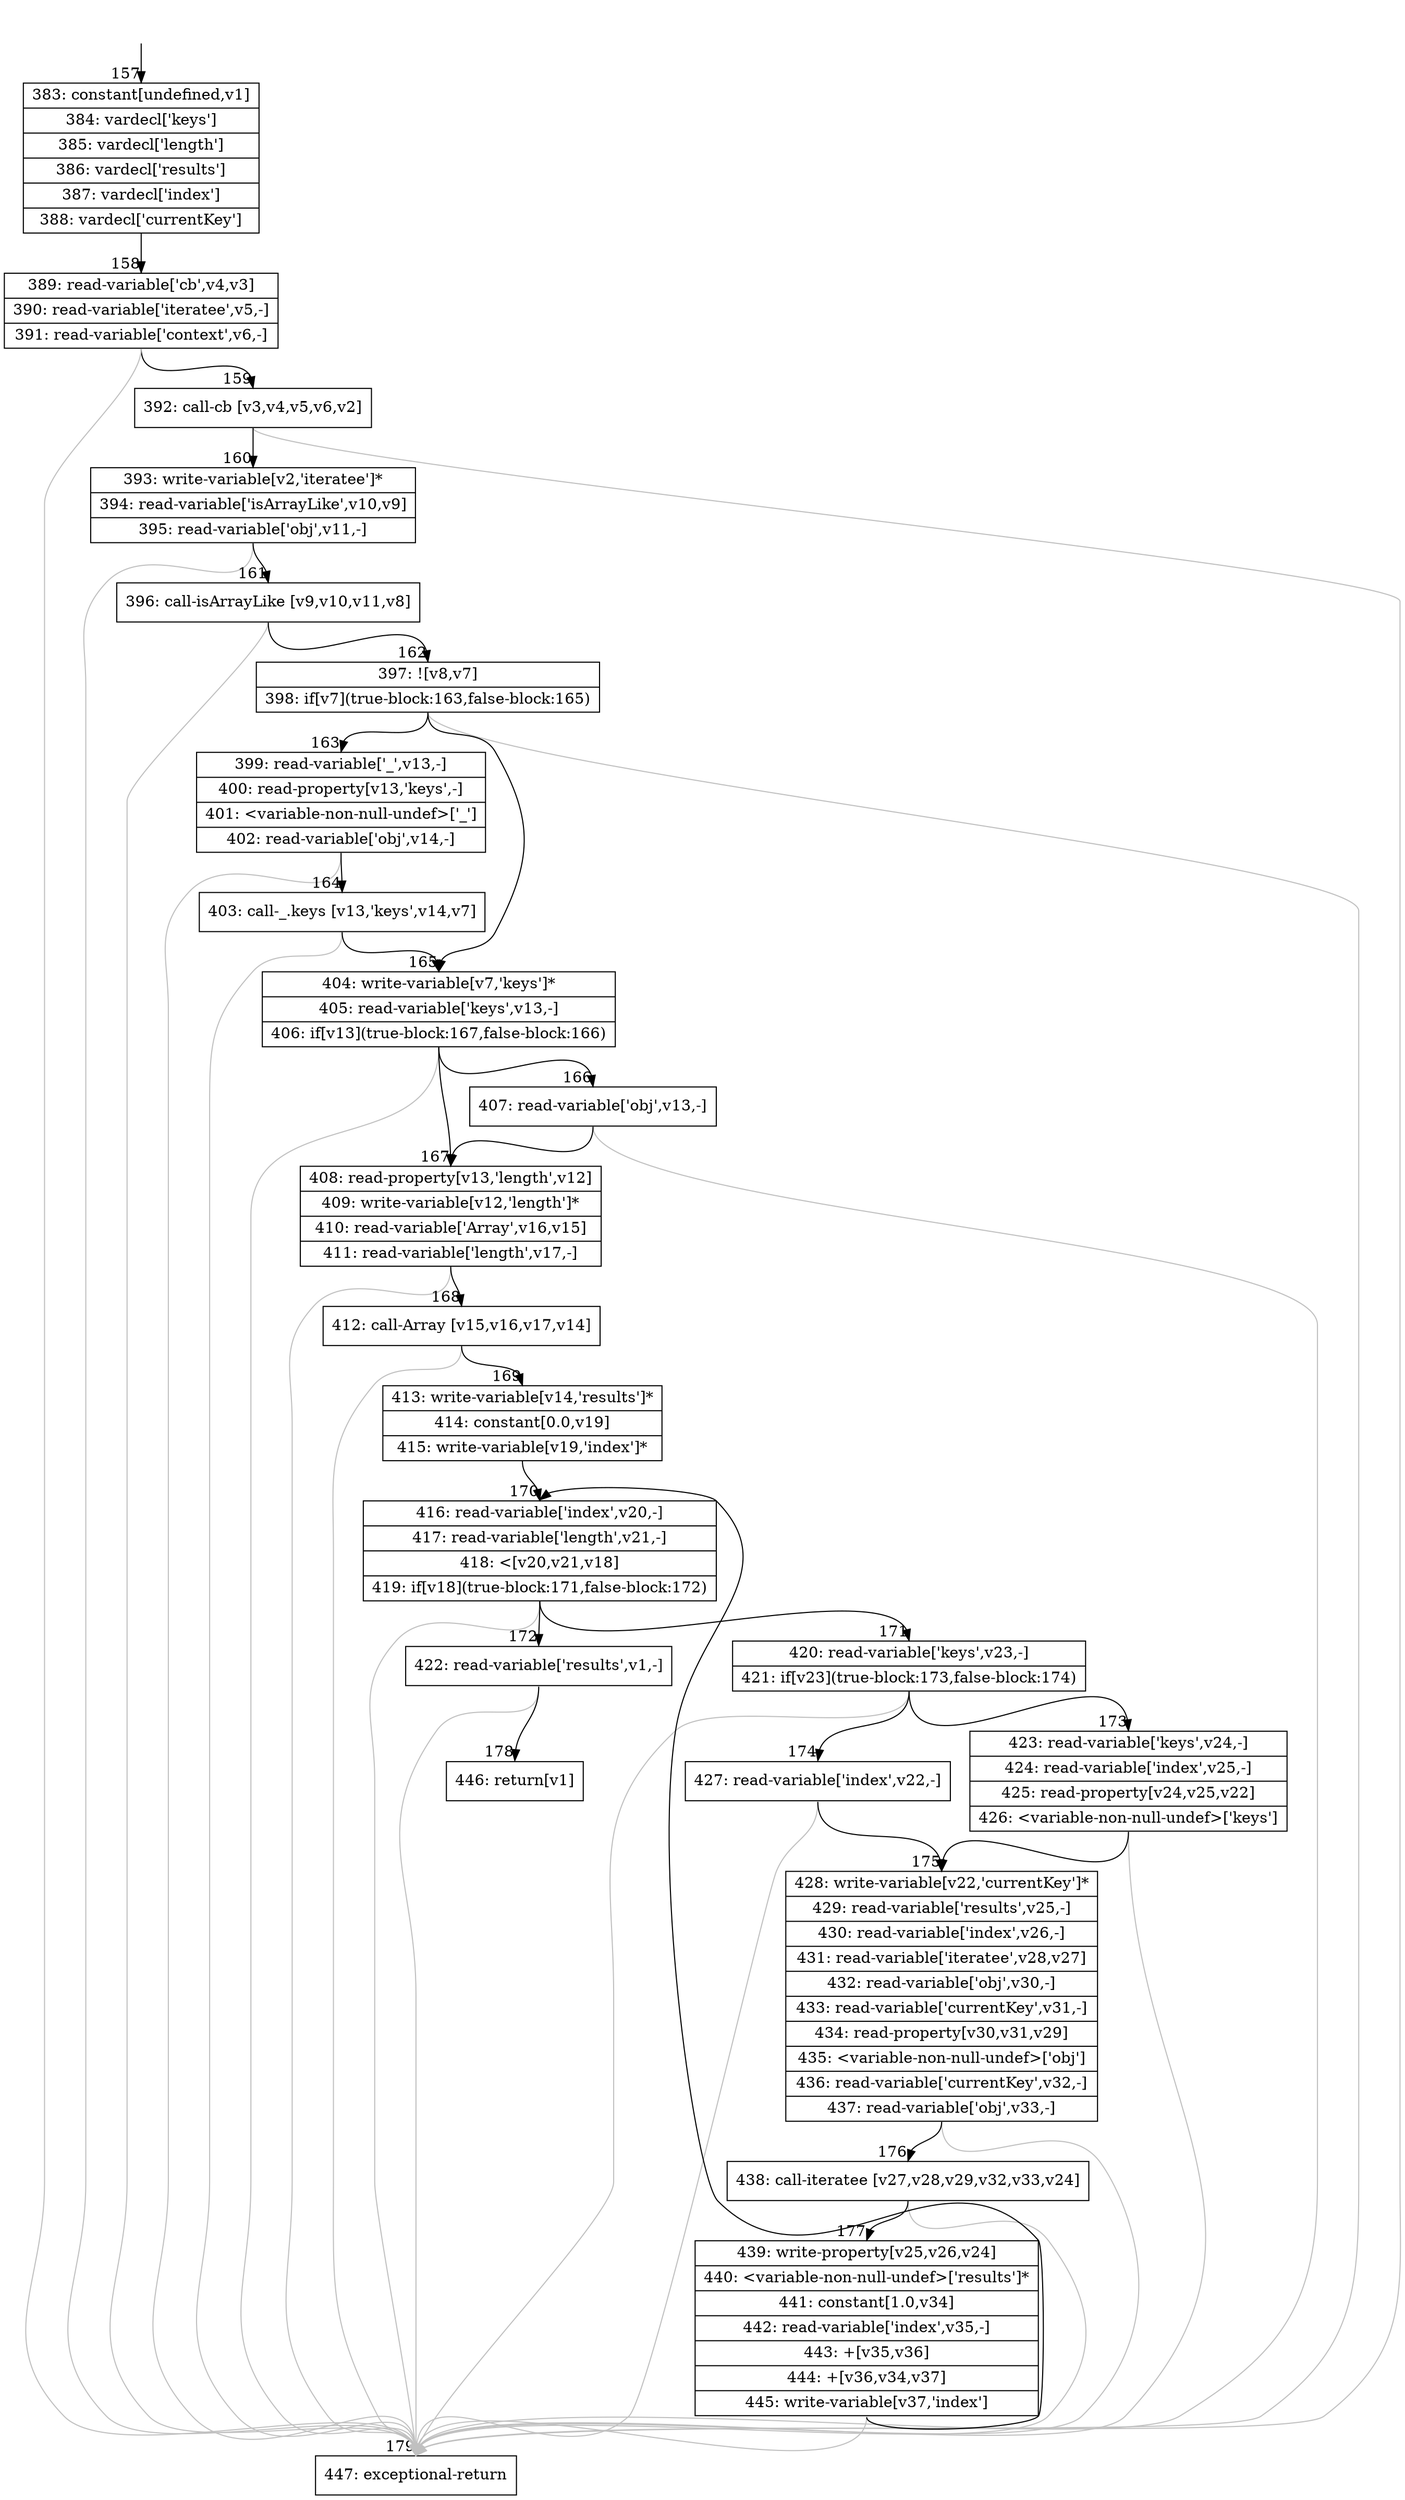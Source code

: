 digraph {
rankdir="TD"
BB_entry19[shape=none,label=""];
BB_entry19 -> BB157 [tailport=s, headport=n, headlabel="    157"]
BB157 [shape=record label="{383: constant[undefined,v1]|384: vardecl['keys']|385: vardecl['length']|386: vardecl['results']|387: vardecl['index']|388: vardecl['currentKey']}" ] 
BB157 -> BB158 [tailport=s, headport=n, headlabel="      158"]
BB158 [shape=record label="{389: read-variable['cb',v4,v3]|390: read-variable['iteratee',v5,-]|391: read-variable['context',v6,-]}" ] 
BB158 -> BB159 [tailport=s, headport=n, headlabel="      159"]
BB158 -> BB179 [tailport=s, headport=n, color=gray, headlabel="      179"]
BB159 [shape=record label="{392: call-cb [v3,v4,v5,v6,v2]}" ] 
BB159 -> BB160 [tailport=s, headport=n, headlabel="      160"]
BB159 -> BB179 [tailport=s, headport=n, color=gray]
BB160 [shape=record label="{393: write-variable[v2,'iteratee']*|394: read-variable['isArrayLike',v10,v9]|395: read-variable['obj',v11,-]}" ] 
BB160 -> BB161 [tailport=s, headport=n, headlabel="      161"]
BB160 -> BB179 [tailport=s, headport=n, color=gray]
BB161 [shape=record label="{396: call-isArrayLike [v9,v10,v11,v8]}" ] 
BB161 -> BB162 [tailport=s, headport=n, headlabel="      162"]
BB161 -> BB179 [tailport=s, headport=n, color=gray]
BB162 [shape=record label="{397: ![v8,v7]|398: if[v7](true-block:163,false-block:165)}" ] 
BB162 -> BB165 [tailport=s, headport=n, headlabel="      165"]
BB162 -> BB163 [tailport=s, headport=n, headlabel="      163"]
BB162 -> BB179 [tailport=s, headport=n, color=gray]
BB163 [shape=record label="{399: read-variable['_',v13,-]|400: read-property[v13,'keys',-]|401: \<variable-non-null-undef\>['_']|402: read-variable['obj',v14,-]}" ] 
BB163 -> BB164 [tailport=s, headport=n, headlabel="      164"]
BB163 -> BB179 [tailport=s, headport=n, color=gray]
BB164 [shape=record label="{403: call-_.keys [v13,'keys',v14,v7]}" ] 
BB164 -> BB165 [tailport=s, headport=n]
BB164 -> BB179 [tailport=s, headport=n, color=gray]
BB165 [shape=record label="{404: write-variable[v7,'keys']*|405: read-variable['keys',v13,-]|406: if[v13](true-block:167,false-block:166)}" ] 
BB165 -> BB167 [tailport=s, headport=n, headlabel="      167"]
BB165 -> BB166 [tailport=s, headport=n, headlabel="      166"]
BB165 -> BB179 [tailport=s, headport=n, color=gray]
BB166 [shape=record label="{407: read-variable['obj',v13,-]}" ] 
BB166 -> BB167 [tailport=s, headport=n]
BB166 -> BB179 [tailport=s, headport=n, color=gray]
BB167 [shape=record label="{408: read-property[v13,'length',v12]|409: write-variable[v12,'length']*|410: read-variable['Array',v16,v15]|411: read-variable['length',v17,-]}" ] 
BB167 -> BB168 [tailport=s, headport=n, headlabel="      168"]
BB167 -> BB179 [tailport=s, headport=n, color=gray]
BB168 [shape=record label="{412: call-Array [v15,v16,v17,v14]}" ] 
BB168 -> BB169 [tailport=s, headport=n, headlabel="      169"]
BB168 -> BB179 [tailport=s, headport=n, color=gray]
BB169 [shape=record label="{413: write-variable[v14,'results']*|414: constant[0.0,v19]|415: write-variable[v19,'index']*}" ] 
BB169 -> BB170 [tailport=s, headport=n, headlabel="      170"]
BB170 [shape=record label="{416: read-variable['index',v20,-]|417: read-variable['length',v21,-]|418: \<[v20,v21,v18]|419: if[v18](true-block:171,false-block:172)}" ] 
BB170 -> BB171 [tailport=s, headport=n, headlabel="      171"]
BB170 -> BB172 [tailport=s, headport=n, headlabel="      172"]
BB170 -> BB179 [tailport=s, headport=n, color=gray]
BB171 [shape=record label="{420: read-variable['keys',v23,-]|421: if[v23](true-block:173,false-block:174)}" ] 
BB171 -> BB173 [tailport=s, headport=n, headlabel="      173"]
BB171 -> BB174 [tailport=s, headport=n, headlabel="      174"]
BB171 -> BB179 [tailport=s, headport=n, color=gray]
BB172 [shape=record label="{422: read-variable['results',v1,-]}" ] 
BB172 -> BB178 [tailport=s, headport=n, headlabel="      178"]
BB172 -> BB179 [tailport=s, headport=n, color=gray]
BB173 [shape=record label="{423: read-variable['keys',v24,-]|424: read-variable['index',v25,-]|425: read-property[v24,v25,v22]|426: \<variable-non-null-undef\>['keys']}" ] 
BB173 -> BB175 [tailport=s, headport=n, headlabel="      175"]
BB173 -> BB179 [tailport=s, headport=n, color=gray]
BB174 [shape=record label="{427: read-variable['index',v22,-]}" ] 
BB174 -> BB175 [tailport=s, headport=n]
BB174 -> BB179 [tailport=s, headport=n, color=gray]
BB175 [shape=record label="{428: write-variable[v22,'currentKey']*|429: read-variable['results',v25,-]|430: read-variable['index',v26,-]|431: read-variable['iteratee',v28,v27]|432: read-variable['obj',v30,-]|433: read-variable['currentKey',v31,-]|434: read-property[v30,v31,v29]|435: \<variable-non-null-undef\>['obj']|436: read-variable['currentKey',v32,-]|437: read-variable['obj',v33,-]}" ] 
BB175 -> BB176 [tailport=s, headport=n, headlabel="      176"]
BB175 -> BB179 [tailport=s, headport=n, color=gray]
BB176 [shape=record label="{438: call-iteratee [v27,v28,v29,v32,v33,v24]}" ] 
BB176 -> BB177 [tailport=s, headport=n, headlabel="      177"]
BB176 -> BB179 [tailport=s, headport=n, color=gray]
BB177 [shape=record label="{439: write-property[v25,v26,v24]|440: \<variable-non-null-undef\>['results']*|441: constant[1.0,v34]|442: read-variable['index',v35,-]|443: +[v35,v36]|444: +[v36,v34,v37]|445: write-variable[v37,'index']}" ] 
BB177 -> BB170 [tailport=s, headport=n]
BB177 -> BB179 [tailport=s, headport=n, color=gray]
BB178 [shape=record label="{446: return[v1]}" ] 
BB179 [shape=record label="{447: exceptional-return}" ] 
//#$~ 174
}
